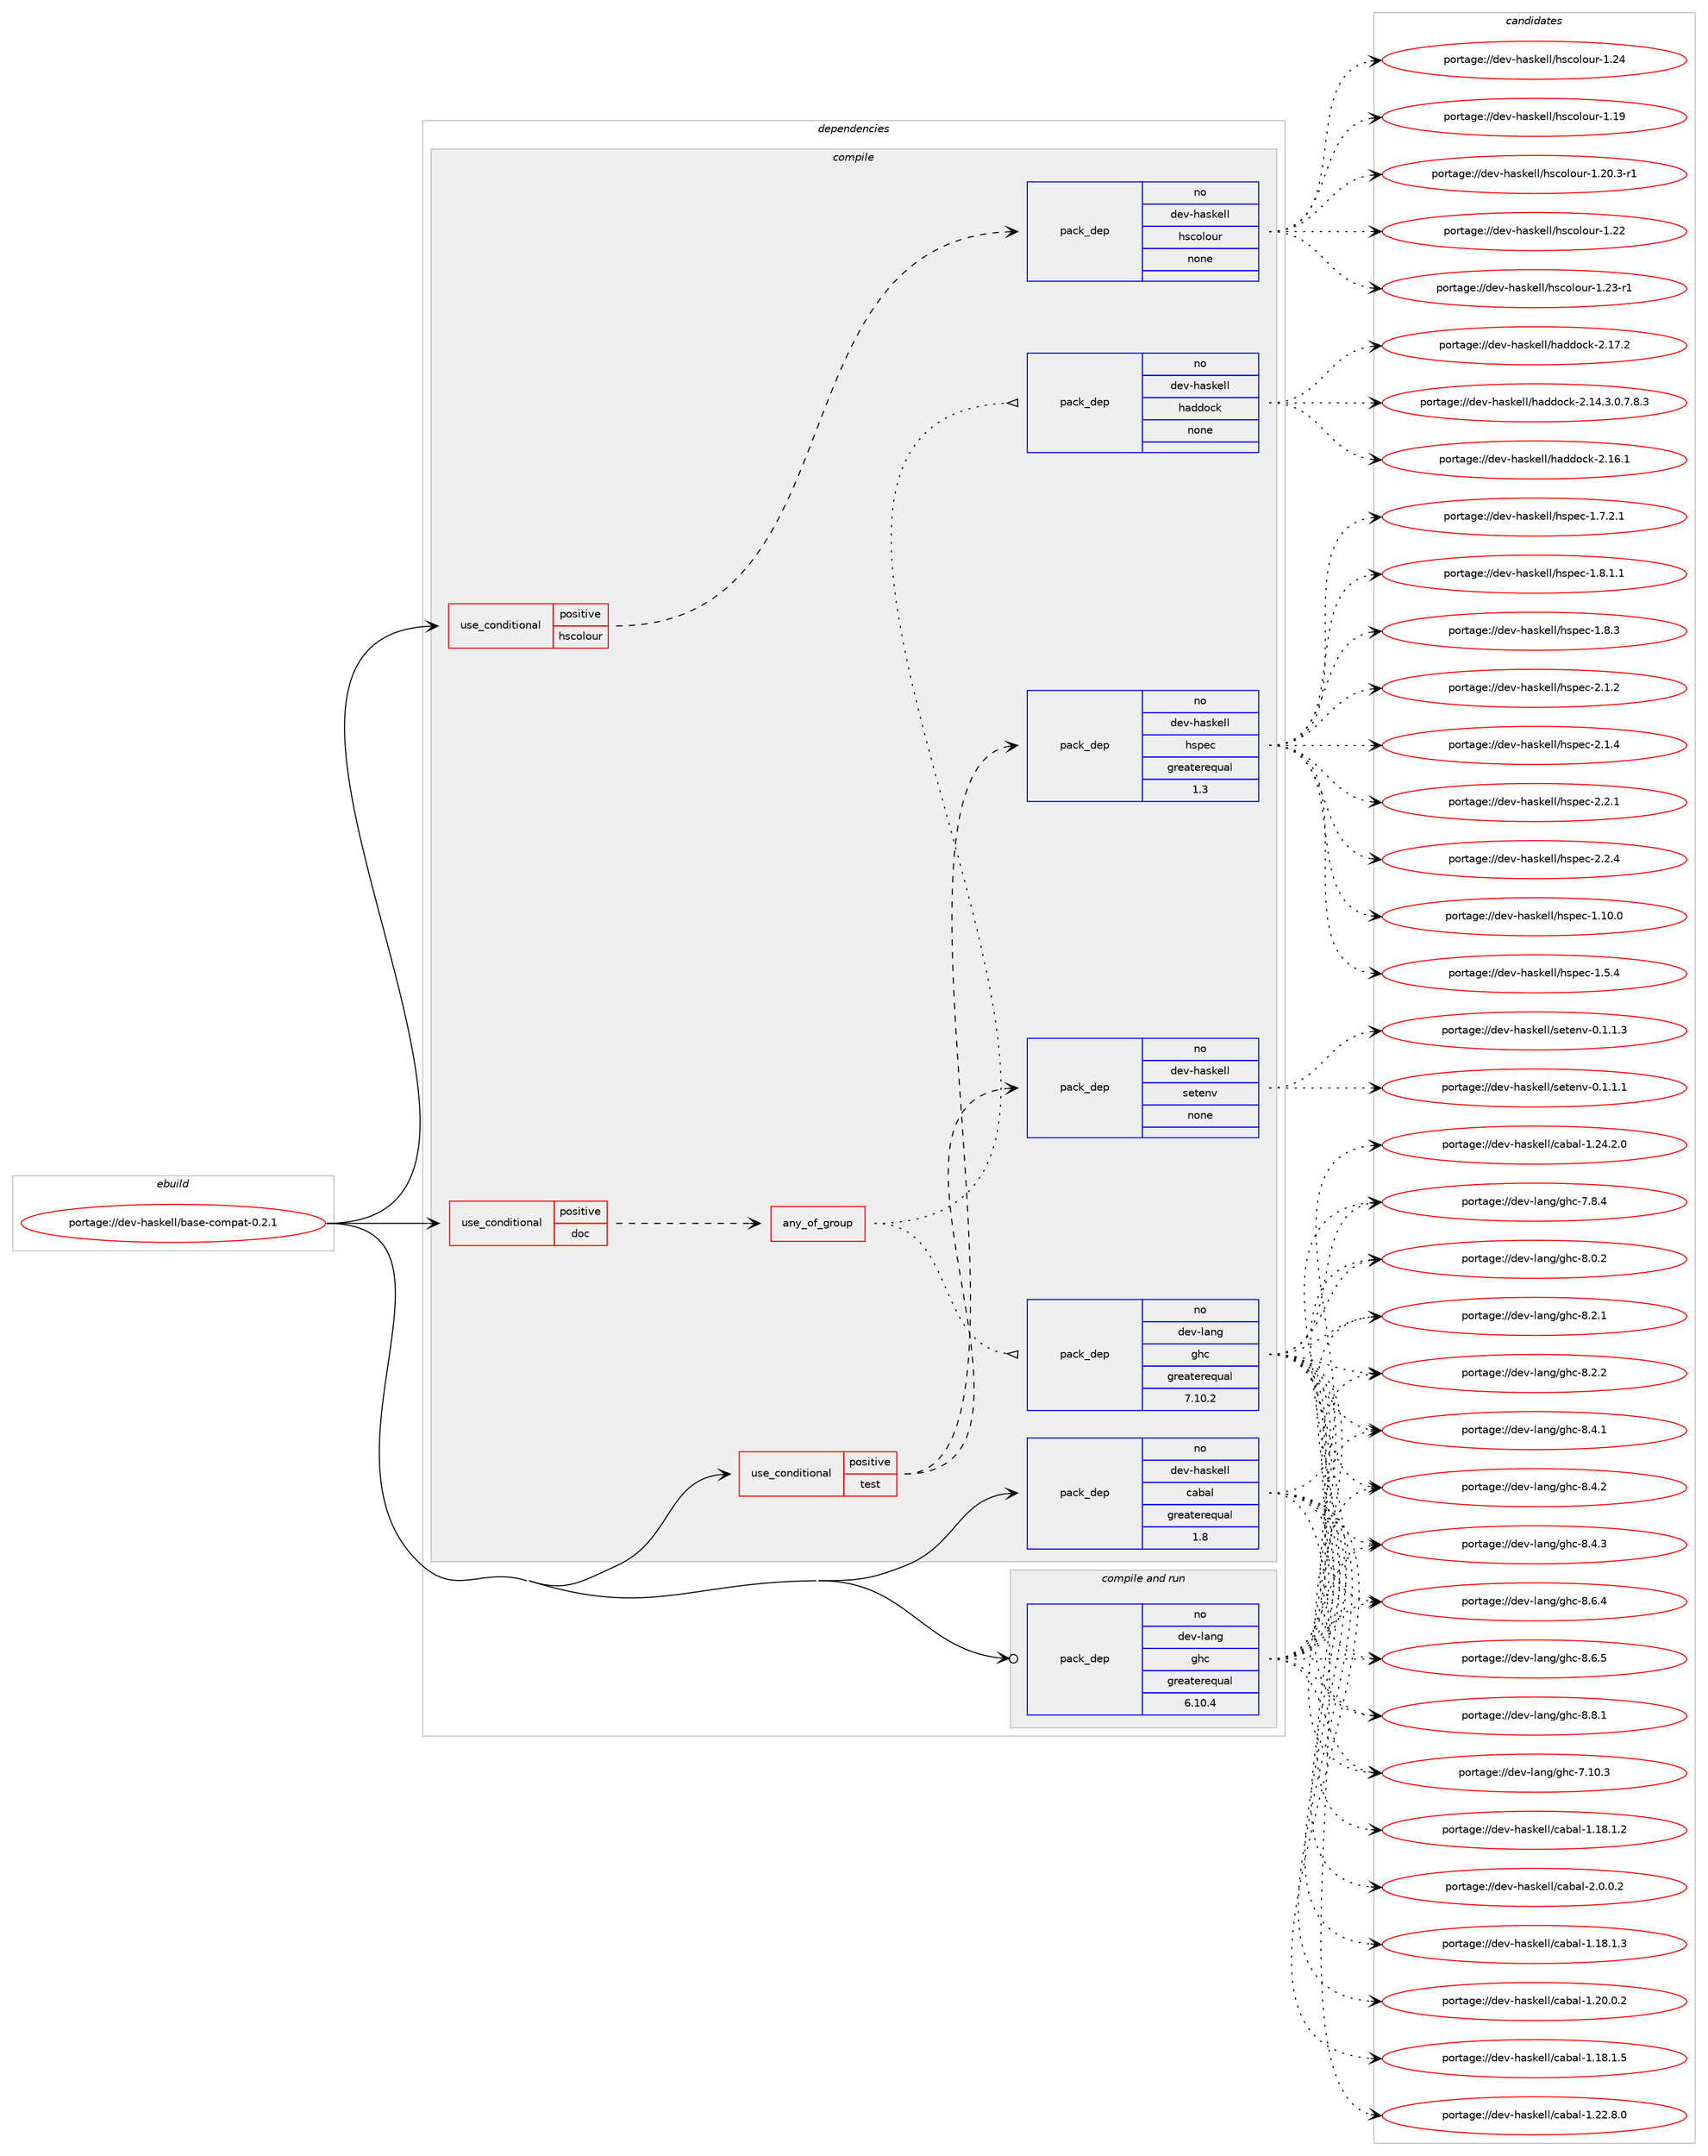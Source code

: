digraph prolog {

# *************
# Graph options
# *************

newrank=true;
concentrate=true;
compound=true;
graph [rankdir=LR,fontname=Helvetica,fontsize=10,ranksep=1.5];#, ranksep=2.5, nodesep=0.2];
edge  [arrowhead=vee];
node  [fontname=Helvetica,fontsize=10];

# **********
# The ebuild
# **********

subgraph cluster_leftcol {
color=gray;
rank=same;
label=<<i>ebuild</i>>;
id [label="portage://dev-haskell/base-compat-0.2.1", color=red, width=4, href="../dev-haskell/base-compat-0.2.1.svg"];
}

# ****************
# The dependencies
# ****************

subgraph cluster_midcol {
color=gray;
label=<<i>dependencies</i>>;
subgraph cluster_compile {
fillcolor="#eeeeee";
style=filled;
label=<<i>compile</i>>;
subgraph cond14259 {
dependency62282 [label=<<TABLE BORDER="0" CELLBORDER="1" CELLSPACING="0" CELLPADDING="4"><TR><TD ROWSPAN="3" CELLPADDING="10">use_conditional</TD></TR><TR><TD>positive</TD></TR><TR><TD>doc</TD></TR></TABLE>>, shape=none, color=red];
subgraph any1348 {
dependency62283 [label=<<TABLE BORDER="0" CELLBORDER="1" CELLSPACING="0" CELLPADDING="4"><TR><TD CELLPADDING="10">any_of_group</TD></TR></TABLE>>, shape=none, color=red];subgraph pack46618 {
dependency62284 [label=<<TABLE BORDER="0" CELLBORDER="1" CELLSPACING="0" CELLPADDING="4" WIDTH="220"><TR><TD ROWSPAN="6" CELLPADDING="30">pack_dep</TD></TR><TR><TD WIDTH="110">no</TD></TR><TR><TD>dev-haskell</TD></TR><TR><TD>haddock</TD></TR><TR><TD>none</TD></TR><TR><TD></TD></TR></TABLE>>, shape=none, color=blue];
}
dependency62283:e -> dependency62284:w [weight=20,style="dotted",arrowhead="oinv"];
subgraph pack46619 {
dependency62285 [label=<<TABLE BORDER="0" CELLBORDER="1" CELLSPACING="0" CELLPADDING="4" WIDTH="220"><TR><TD ROWSPAN="6" CELLPADDING="30">pack_dep</TD></TR><TR><TD WIDTH="110">no</TD></TR><TR><TD>dev-lang</TD></TR><TR><TD>ghc</TD></TR><TR><TD>greaterequal</TD></TR><TR><TD>7.10.2</TD></TR></TABLE>>, shape=none, color=blue];
}
dependency62283:e -> dependency62285:w [weight=20,style="dotted",arrowhead="oinv"];
}
dependency62282:e -> dependency62283:w [weight=20,style="dashed",arrowhead="vee"];
}
id:e -> dependency62282:w [weight=20,style="solid",arrowhead="vee"];
subgraph cond14260 {
dependency62286 [label=<<TABLE BORDER="0" CELLBORDER="1" CELLSPACING="0" CELLPADDING="4"><TR><TD ROWSPAN="3" CELLPADDING="10">use_conditional</TD></TR><TR><TD>positive</TD></TR><TR><TD>hscolour</TD></TR></TABLE>>, shape=none, color=red];
subgraph pack46620 {
dependency62287 [label=<<TABLE BORDER="0" CELLBORDER="1" CELLSPACING="0" CELLPADDING="4" WIDTH="220"><TR><TD ROWSPAN="6" CELLPADDING="30">pack_dep</TD></TR><TR><TD WIDTH="110">no</TD></TR><TR><TD>dev-haskell</TD></TR><TR><TD>hscolour</TD></TR><TR><TD>none</TD></TR><TR><TD></TD></TR></TABLE>>, shape=none, color=blue];
}
dependency62286:e -> dependency62287:w [weight=20,style="dashed",arrowhead="vee"];
}
id:e -> dependency62286:w [weight=20,style="solid",arrowhead="vee"];
subgraph cond14261 {
dependency62288 [label=<<TABLE BORDER="0" CELLBORDER="1" CELLSPACING="0" CELLPADDING="4"><TR><TD ROWSPAN="3" CELLPADDING="10">use_conditional</TD></TR><TR><TD>positive</TD></TR><TR><TD>test</TD></TR></TABLE>>, shape=none, color=red];
subgraph pack46621 {
dependency62289 [label=<<TABLE BORDER="0" CELLBORDER="1" CELLSPACING="0" CELLPADDING="4" WIDTH="220"><TR><TD ROWSPAN="6" CELLPADDING="30">pack_dep</TD></TR><TR><TD WIDTH="110">no</TD></TR><TR><TD>dev-haskell</TD></TR><TR><TD>hspec</TD></TR><TR><TD>greaterequal</TD></TR><TR><TD>1.3</TD></TR></TABLE>>, shape=none, color=blue];
}
dependency62288:e -> dependency62289:w [weight=20,style="dashed",arrowhead="vee"];
subgraph pack46622 {
dependency62290 [label=<<TABLE BORDER="0" CELLBORDER="1" CELLSPACING="0" CELLPADDING="4" WIDTH="220"><TR><TD ROWSPAN="6" CELLPADDING="30">pack_dep</TD></TR><TR><TD WIDTH="110">no</TD></TR><TR><TD>dev-haskell</TD></TR><TR><TD>setenv</TD></TR><TR><TD>none</TD></TR><TR><TD></TD></TR></TABLE>>, shape=none, color=blue];
}
dependency62288:e -> dependency62290:w [weight=20,style="dashed",arrowhead="vee"];
}
id:e -> dependency62288:w [weight=20,style="solid",arrowhead="vee"];
subgraph pack46623 {
dependency62291 [label=<<TABLE BORDER="0" CELLBORDER="1" CELLSPACING="0" CELLPADDING="4" WIDTH="220"><TR><TD ROWSPAN="6" CELLPADDING="30">pack_dep</TD></TR><TR><TD WIDTH="110">no</TD></TR><TR><TD>dev-haskell</TD></TR><TR><TD>cabal</TD></TR><TR><TD>greaterequal</TD></TR><TR><TD>1.8</TD></TR></TABLE>>, shape=none, color=blue];
}
id:e -> dependency62291:w [weight=20,style="solid",arrowhead="vee"];
}
subgraph cluster_compileandrun {
fillcolor="#eeeeee";
style=filled;
label=<<i>compile and run</i>>;
subgraph pack46624 {
dependency62292 [label=<<TABLE BORDER="0" CELLBORDER="1" CELLSPACING="0" CELLPADDING="4" WIDTH="220"><TR><TD ROWSPAN="6" CELLPADDING="30">pack_dep</TD></TR><TR><TD WIDTH="110">no</TD></TR><TR><TD>dev-lang</TD></TR><TR><TD>ghc</TD></TR><TR><TD>greaterequal</TD></TR><TR><TD>6.10.4</TD></TR></TABLE>>, shape=none, color=blue];
}
id:e -> dependency62292:w [weight=20,style="solid",arrowhead="odotvee"];
}
subgraph cluster_run {
fillcolor="#eeeeee";
style=filled;
label=<<i>run</i>>;
}
}

# **************
# The candidates
# **************

subgraph cluster_choices {
rank=same;
color=gray;
label=<<i>candidates</i>>;

subgraph choice46618 {
color=black;
nodesep=1;
choiceportage1001011184510497115107101108108471049710010011199107455046495246514648465546564651 [label="portage://dev-haskell/haddock-2.14.3.0.7.8.3", color=red, width=4,href="../dev-haskell/haddock-2.14.3.0.7.8.3.svg"];
choiceportage100101118451049711510710110810847104971001001119910745504649544649 [label="portage://dev-haskell/haddock-2.16.1", color=red, width=4,href="../dev-haskell/haddock-2.16.1.svg"];
choiceportage100101118451049711510710110810847104971001001119910745504649554650 [label="portage://dev-haskell/haddock-2.17.2", color=red, width=4,href="../dev-haskell/haddock-2.17.2.svg"];
dependency62284:e -> choiceportage1001011184510497115107101108108471049710010011199107455046495246514648465546564651:w [style=dotted,weight="100"];
dependency62284:e -> choiceportage100101118451049711510710110810847104971001001119910745504649544649:w [style=dotted,weight="100"];
dependency62284:e -> choiceportage100101118451049711510710110810847104971001001119910745504649554650:w [style=dotted,weight="100"];
}
subgraph choice46619 {
color=black;
nodesep=1;
choiceportage1001011184510897110103471031049945554649484651 [label="portage://dev-lang/ghc-7.10.3", color=red, width=4,href="../dev-lang/ghc-7.10.3.svg"];
choiceportage10010111845108971101034710310499455546564652 [label="portage://dev-lang/ghc-7.8.4", color=red, width=4,href="../dev-lang/ghc-7.8.4.svg"];
choiceportage10010111845108971101034710310499455646484650 [label="portage://dev-lang/ghc-8.0.2", color=red, width=4,href="../dev-lang/ghc-8.0.2.svg"];
choiceportage10010111845108971101034710310499455646504649 [label="portage://dev-lang/ghc-8.2.1", color=red, width=4,href="../dev-lang/ghc-8.2.1.svg"];
choiceportage10010111845108971101034710310499455646504650 [label="portage://dev-lang/ghc-8.2.2", color=red, width=4,href="../dev-lang/ghc-8.2.2.svg"];
choiceportage10010111845108971101034710310499455646524649 [label="portage://dev-lang/ghc-8.4.1", color=red, width=4,href="../dev-lang/ghc-8.4.1.svg"];
choiceportage10010111845108971101034710310499455646524650 [label="portage://dev-lang/ghc-8.4.2", color=red, width=4,href="../dev-lang/ghc-8.4.2.svg"];
choiceportage10010111845108971101034710310499455646524651 [label="portage://dev-lang/ghc-8.4.3", color=red, width=4,href="../dev-lang/ghc-8.4.3.svg"];
choiceportage10010111845108971101034710310499455646544652 [label="portage://dev-lang/ghc-8.6.4", color=red, width=4,href="../dev-lang/ghc-8.6.4.svg"];
choiceportage10010111845108971101034710310499455646544653 [label="portage://dev-lang/ghc-8.6.5", color=red, width=4,href="../dev-lang/ghc-8.6.5.svg"];
choiceportage10010111845108971101034710310499455646564649 [label="portage://dev-lang/ghc-8.8.1", color=red, width=4,href="../dev-lang/ghc-8.8.1.svg"];
dependency62285:e -> choiceportage1001011184510897110103471031049945554649484651:w [style=dotted,weight="100"];
dependency62285:e -> choiceportage10010111845108971101034710310499455546564652:w [style=dotted,weight="100"];
dependency62285:e -> choiceportage10010111845108971101034710310499455646484650:w [style=dotted,weight="100"];
dependency62285:e -> choiceportage10010111845108971101034710310499455646504649:w [style=dotted,weight="100"];
dependency62285:e -> choiceportage10010111845108971101034710310499455646504650:w [style=dotted,weight="100"];
dependency62285:e -> choiceportage10010111845108971101034710310499455646524649:w [style=dotted,weight="100"];
dependency62285:e -> choiceportage10010111845108971101034710310499455646524650:w [style=dotted,weight="100"];
dependency62285:e -> choiceportage10010111845108971101034710310499455646524651:w [style=dotted,weight="100"];
dependency62285:e -> choiceportage10010111845108971101034710310499455646544652:w [style=dotted,weight="100"];
dependency62285:e -> choiceportage10010111845108971101034710310499455646544653:w [style=dotted,weight="100"];
dependency62285:e -> choiceportage10010111845108971101034710310499455646564649:w [style=dotted,weight="100"];
}
subgraph choice46620 {
color=black;
nodesep=1;
choiceportage100101118451049711510710110810847104115991111081111171144549464957 [label="portage://dev-haskell/hscolour-1.19", color=red, width=4,href="../dev-haskell/hscolour-1.19.svg"];
choiceportage10010111845104971151071011081084710411599111108111117114454946504846514511449 [label="portage://dev-haskell/hscolour-1.20.3-r1", color=red, width=4,href="../dev-haskell/hscolour-1.20.3-r1.svg"];
choiceportage100101118451049711510710110810847104115991111081111171144549465050 [label="portage://dev-haskell/hscolour-1.22", color=red, width=4,href="../dev-haskell/hscolour-1.22.svg"];
choiceportage1001011184510497115107101108108471041159911110811111711445494650514511449 [label="portage://dev-haskell/hscolour-1.23-r1", color=red, width=4,href="../dev-haskell/hscolour-1.23-r1.svg"];
choiceportage100101118451049711510710110810847104115991111081111171144549465052 [label="portage://dev-haskell/hscolour-1.24", color=red, width=4,href="../dev-haskell/hscolour-1.24.svg"];
dependency62287:e -> choiceportage100101118451049711510710110810847104115991111081111171144549464957:w [style=dotted,weight="100"];
dependency62287:e -> choiceportage10010111845104971151071011081084710411599111108111117114454946504846514511449:w [style=dotted,weight="100"];
dependency62287:e -> choiceportage100101118451049711510710110810847104115991111081111171144549465050:w [style=dotted,weight="100"];
dependency62287:e -> choiceportage1001011184510497115107101108108471041159911110811111711445494650514511449:w [style=dotted,weight="100"];
dependency62287:e -> choiceportage100101118451049711510710110810847104115991111081111171144549465052:w [style=dotted,weight="100"];
}
subgraph choice46621 {
color=black;
nodesep=1;
choiceportage1001011184510497115107101108108471041151121019945494649484648 [label="portage://dev-haskell/hspec-1.10.0", color=red, width=4,href="../dev-haskell/hspec-1.10.0.svg"];
choiceportage10010111845104971151071011081084710411511210199454946534652 [label="portage://dev-haskell/hspec-1.5.4", color=red, width=4,href="../dev-haskell/hspec-1.5.4.svg"];
choiceportage100101118451049711510710110810847104115112101994549465546504649 [label="portage://dev-haskell/hspec-1.7.2.1", color=red, width=4,href="../dev-haskell/hspec-1.7.2.1.svg"];
choiceportage100101118451049711510710110810847104115112101994549465646494649 [label="portage://dev-haskell/hspec-1.8.1.1", color=red, width=4,href="../dev-haskell/hspec-1.8.1.1.svg"];
choiceportage10010111845104971151071011081084710411511210199454946564651 [label="portage://dev-haskell/hspec-1.8.3", color=red, width=4,href="../dev-haskell/hspec-1.8.3.svg"];
choiceportage10010111845104971151071011081084710411511210199455046494650 [label="portage://dev-haskell/hspec-2.1.2", color=red, width=4,href="../dev-haskell/hspec-2.1.2.svg"];
choiceportage10010111845104971151071011081084710411511210199455046494652 [label="portage://dev-haskell/hspec-2.1.4", color=red, width=4,href="../dev-haskell/hspec-2.1.4.svg"];
choiceportage10010111845104971151071011081084710411511210199455046504649 [label="portage://dev-haskell/hspec-2.2.1", color=red, width=4,href="../dev-haskell/hspec-2.2.1.svg"];
choiceportage10010111845104971151071011081084710411511210199455046504652 [label="portage://dev-haskell/hspec-2.2.4", color=red, width=4,href="../dev-haskell/hspec-2.2.4.svg"];
dependency62289:e -> choiceportage1001011184510497115107101108108471041151121019945494649484648:w [style=dotted,weight="100"];
dependency62289:e -> choiceportage10010111845104971151071011081084710411511210199454946534652:w [style=dotted,weight="100"];
dependency62289:e -> choiceportage100101118451049711510710110810847104115112101994549465546504649:w [style=dotted,weight="100"];
dependency62289:e -> choiceportage100101118451049711510710110810847104115112101994549465646494649:w [style=dotted,weight="100"];
dependency62289:e -> choiceportage10010111845104971151071011081084710411511210199454946564651:w [style=dotted,weight="100"];
dependency62289:e -> choiceportage10010111845104971151071011081084710411511210199455046494650:w [style=dotted,weight="100"];
dependency62289:e -> choiceportage10010111845104971151071011081084710411511210199455046494652:w [style=dotted,weight="100"];
dependency62289:e -> choiceportage10010111845104971151071011081084710411511210199455046504649:w [style=dotted,weight="100"];
dependency62289:e -> choiceportage10010111845104971151071011081084710411511210199455046504652:w [style=dotted,weight="100"];
}
subgraph choice46622 {
color=black;
nodesep=1;
choiceportage1001011184510497115107101108108471151011161011101184548464946494649 [label="portage://dev-haskell/setenv-0.1.1.1", color=red, width=4,href="../dev-haskell/setenv-0.1.1.1.svg"];
choiceportage1001011184510497115107101108108471151011161011101184548464946494651 [label="portage://dev-haskell/setenv-0.1.1.3", color=red, width=4,href="../dev-haskell/setenv-0.1.1.3.svg"];
dependency62290:e -> choiceportage1001011184510497115107101108108471151011161011101184548464946494649:w [style=dotted,weight="100"];
dependency62290:e -> choiceportage1001011184510497115107101108108471151011161011101184548464946494651:w [style=dotted,weight="100"];
}
subgraph choice46623 {
color=black;
nodesep=1;
choiceportage10010111845104971151071011081084799979897108454946495646494650 [label="portage://dev-haskell/cabal-1.18.1.2", color=red, width=4,href="../dev-haskell/cabal-1.18.1.2.svg"];
choiceportage10010111845104971151071011081084799979897108454946495646494651 [label="portage://dev-haskell/cabal-1.18.1.3", color=red, width=4,href="../dev-haskell/cabal-1.18.1.3.svg"];
choiceportage10010111845104971151071011081084799979897108454946495646494653 [label="portage://dev-haskell/cabal-1.18.1.5", color=red, width=4,href="../dev-haskell/cabal-1.18.1.5.svg"];
choiceportage10010111845104971151071011081084799979897108454946504846484650 [label="portage://dev-haskell/cabal-1.20.0.2", color=red, width=4,href="../dev-haskell/cabal-1.20.0.2.svg"];
choiceportage10010111845104971151071011081084799979897108454946505046564648 [label="portage://dev-haskell/cabal-1.22.8.0", color=red, width=4,href="../dev-haskell/cabal-1.22.8.0.svg"];
choiceportage10010111845104971151071011081084799979897108454946505246504648 [label="portage://dev-haskell/cabal-1.24.2.0", color=red, width=4,href="../dev-haskell/cabal-1.24.2.0.svg"];
choiceportage100101118451049711510710110810847999798971084550464846484650 [label="portage://dev-haskell/cabal-2.0.0.2", color=red, width=4,href="../dev-haskell/cabal-2.0.0.2.svg"];
dependency62291:e -> choiceportage10010111845104971151071011081084799979897108454946495646494650:w [style=dotted,weight="100"];
dependency62291:e -> choiceportage10010111845104971151071011081084799979897108454946495646494651:w [style=dotted,weight="100"];
dependency62291:e -> choiceportage10010111845104971151071011081084799979897108454946495646494653:w [style=dotted,weight="100"];
dependency62291:e -> choiceportage10010111845104971151071011081084799979897108454946504846484650:w [style=dotted,weight="100"];
dependency62291:e -> choiceportage10010111845104971151071011081084799979897108454946505046564648:w [style=dotted,weight="100"];
dependency62291:e -> choiceportage10010111845104971151071011081084799979897108454946505246504648:w [style=dotted,weight="100"];
dependency62291:e -> choiceportage100101118451049711510710110810847999798971084550464846484650:w [style=dotted,weight="100"];
}
subgraph choice46624 {
color=black;
nodesep=1;
choiceportage1001011184510897110103471031049945554649484651 [label="portage://dev-lang/ghc-7.10.3", color=red, width=4,href="../dev-lang/ghc-7.10.3.svg"];
choiceportage10010111845108971101034710310499455546564652 [label="portage://dev-lang/ghc-7.8.4", color=red, width=4,href="../dev-lang/ghc-7.8.4.svg"];
choiceportage10010111845108971101034710310499455646484650 [label="portage://dev-lang/ghc-8.0.2", color=red, width=4,href="../dev-lang/ghc-8.0.2.svg"];
choiceportage10010111845108971101034710310499455646504649 [label="portage://dev-lang/ghc-8.2.1", color=red, width=4,href="../dev-lang/ghc-8.2.1.svg"];
choiceportage10010111845108971101034710310499455646504650 [label="portage://dev-lang/ghc-8.2.2", color=red, width=4,href="../dev-lang/ghc-8.2.2.svg"];
choiceportage10010111845108971101034710310499455646524649 [label="portage://dev-lang/ghc-8.4.1", color=red, width=4,href="../dev-lang/ghc-8.4.1.svg"];
choiceportage10010111845108971101034710310499455646524650 [label="portage://dev-lang/ghc-8.4.2", color=red, width=4,href="../dev-lang/ghc-8.4.2.svg"];
choiceportage10010111845108971101034710310499455646524651 [label="portage://dev-lang/ghc-8.4.3", color=red, width=4,href="../dev-lang/ghc-8.4.3.svg"];
choiceportage10010111845108971101034710310499455646544652 [label="portage://dev-lang/ghc-8.6.4", color=red, width=4,href="../dev-lang/ghc-8.6.4.svg"];
choiceportage10010111845108971101034710310499455646544653 [label="portage://dev-lang/ghc-8.6.5", color=red, width=4,href="../dev-lang/ghc-8.6.5.svg"];
choiceportage10010111845108971101034710310499455646564649 [label="portage://dev-lang/ghc-8.8.1", color=red, width=4,href="../dev-lang/ghc-8.8.1.svg"];
dependency62292:e -> choiceportage1001011184510897110103471031049945554649484651:w [style=dotted,weight="100"];
dependency62292:e -> choiceportage10010111845108971101034710310499455546564652:w [style=dotted,weight="100"];
dependency62292:e -> choiceportage10010111845108971101034710310499455646484650:w [style=dotted,weight="100"];
dependency62292:e -> choiceportage10010111845108971101034710310499455646504649:w [style=dotted,weight="100"];
dependency62292:e -> choiceportage10010111845108971101034710310499455646504650:w [style=dotted,weight="100"];
dependency62292:e -> choiceportage10010111845108971101034710310499455646524649:w [style=dotted,weight="100"];
dependency62292:e -> choiceportage10010111845108971101034710310499455646524650:w [style=dotted,weight="100"];
dependency62292:e -> choiceportage10010111845108971101034710310499455646524651:w [style=dotted,weight="100"];
dependency62292:e -> choiceportage10010111845108971101034710310499455646544652:w [style=dotted,weight="100"];
dependency62292:e -> choiceportage10010111845108971101034710310499455646544653:w [style=dotted,weight="100"];
dependency62292:e -> choiceportage10010111845108971101034710310499455646564649:w [style=dotted,weight="100"];
}
}

}
